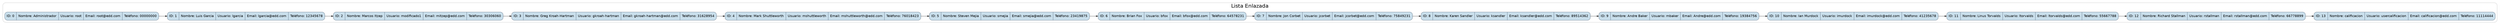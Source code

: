 digraph Usuarios {
  graph [splines=ortho, bgcolor="white"];
  rankdir=LR;
  node [shape=record, style="rounded,filled", fillcolor="#C9DFEC", color="#6B7B8C", penwidth=1.2, fontname="Helvetica"];
  edge [color="#2E2E2E", arrowsize=0.8];
  subgraph cluster_lista { label="Lista Enlazada"; labelloc=top; fontsize=22; fontname="Helvetica"; color="#C0C0C0"; style="rounded";
    u0 [label="{ID: 0|Nombre: Administrador|Usuario: root|Email: root@edd.com|Teléfono: 00000000}"];
    u1 [label="{ID: 1|Nombre: Luis Garcia|Usuario: lgarcia|Email: lgarcia@edd.com|Teléfono: 12345678}"];
    u0 -> u1;
    u2 [label="{ID: 2|Nombre: Marcos Itzep|Usuario: modificado1|Email: mitzep@edd.com|Teléfono: 30306060}"];
    u1 -> u2;
    u3 [label="{ID: 3|Nombre: Greg Kroah-Hartman|Usuario: gkroah-hartman|Email: gkroah-hartman@edd.com|Teléfono: 31628954}"];
    u2 -> u3;
    u4 [label="{ID: 4|Nombre: Mark Shuttleworth|Usuario: mshuttleworth|Email: mshuttleworth@edd.com|Teléfono: 76018423}"];
    u3 -> u4;
    u5 [label="{ID: 5|Nombre: Steven Mejia|Usuario: smejia|Email: smejia@edd.com|Teléfono: 23419875}"];
    u4 -> u5;
    u6 [label="{ID: 6|Nombre: Brian Fox|Usuario: bfox|Email: bfox@edd.com|Teléfono: 64578231}"];
    u5 -> u6;
    u7 [label="{ID: 7|Nombre: Jon Corbet|Usuario: jcorbet|Email: jcorbet@edd.com|Teléfono: 75849231}"];
    u6 -> u7;
    u8 [label="{ID: 8|Nombre: Karen Sandler|Usuario: ksandler|Email: ksandler@edd.com|Teléfono: 89514362}"];
    u7 -> u8;
    u9 [label="{ID: 9|Nombre: Andre Baker|Usuario: mbaker|Email: Andre@edd.com|Teléfono: 19384756}"];
    u8 -> u9;
    u10 [label="{ID: 10|Nombre: Ian Murdock|Usuario: imurdock|Email: imurdock@edd.com|Teléfono: 41235678}"];
    u9 -> u10;
    u11 [label="{ID: 11|Nombre: Linus Torvalds|Usuario: ltorvalds|Email: ltorvalds@edd.com|Teléfono: 55667788}"];
    u10 -> u11;
    u12 [label="{ID: 12|Nombre: Richard Stallman|Usuario: rstallman|Email: rstallman@edd.com|Teléfono: 66778899}"];
    u11 -> u12;
    u13 [label="{ID: 13|Nombre: calificacion|Usuario: usercalificacion|Email: calificacion@edd.com|Teléfono: 11114444}"];
    u12 -> u13;
  }
}
